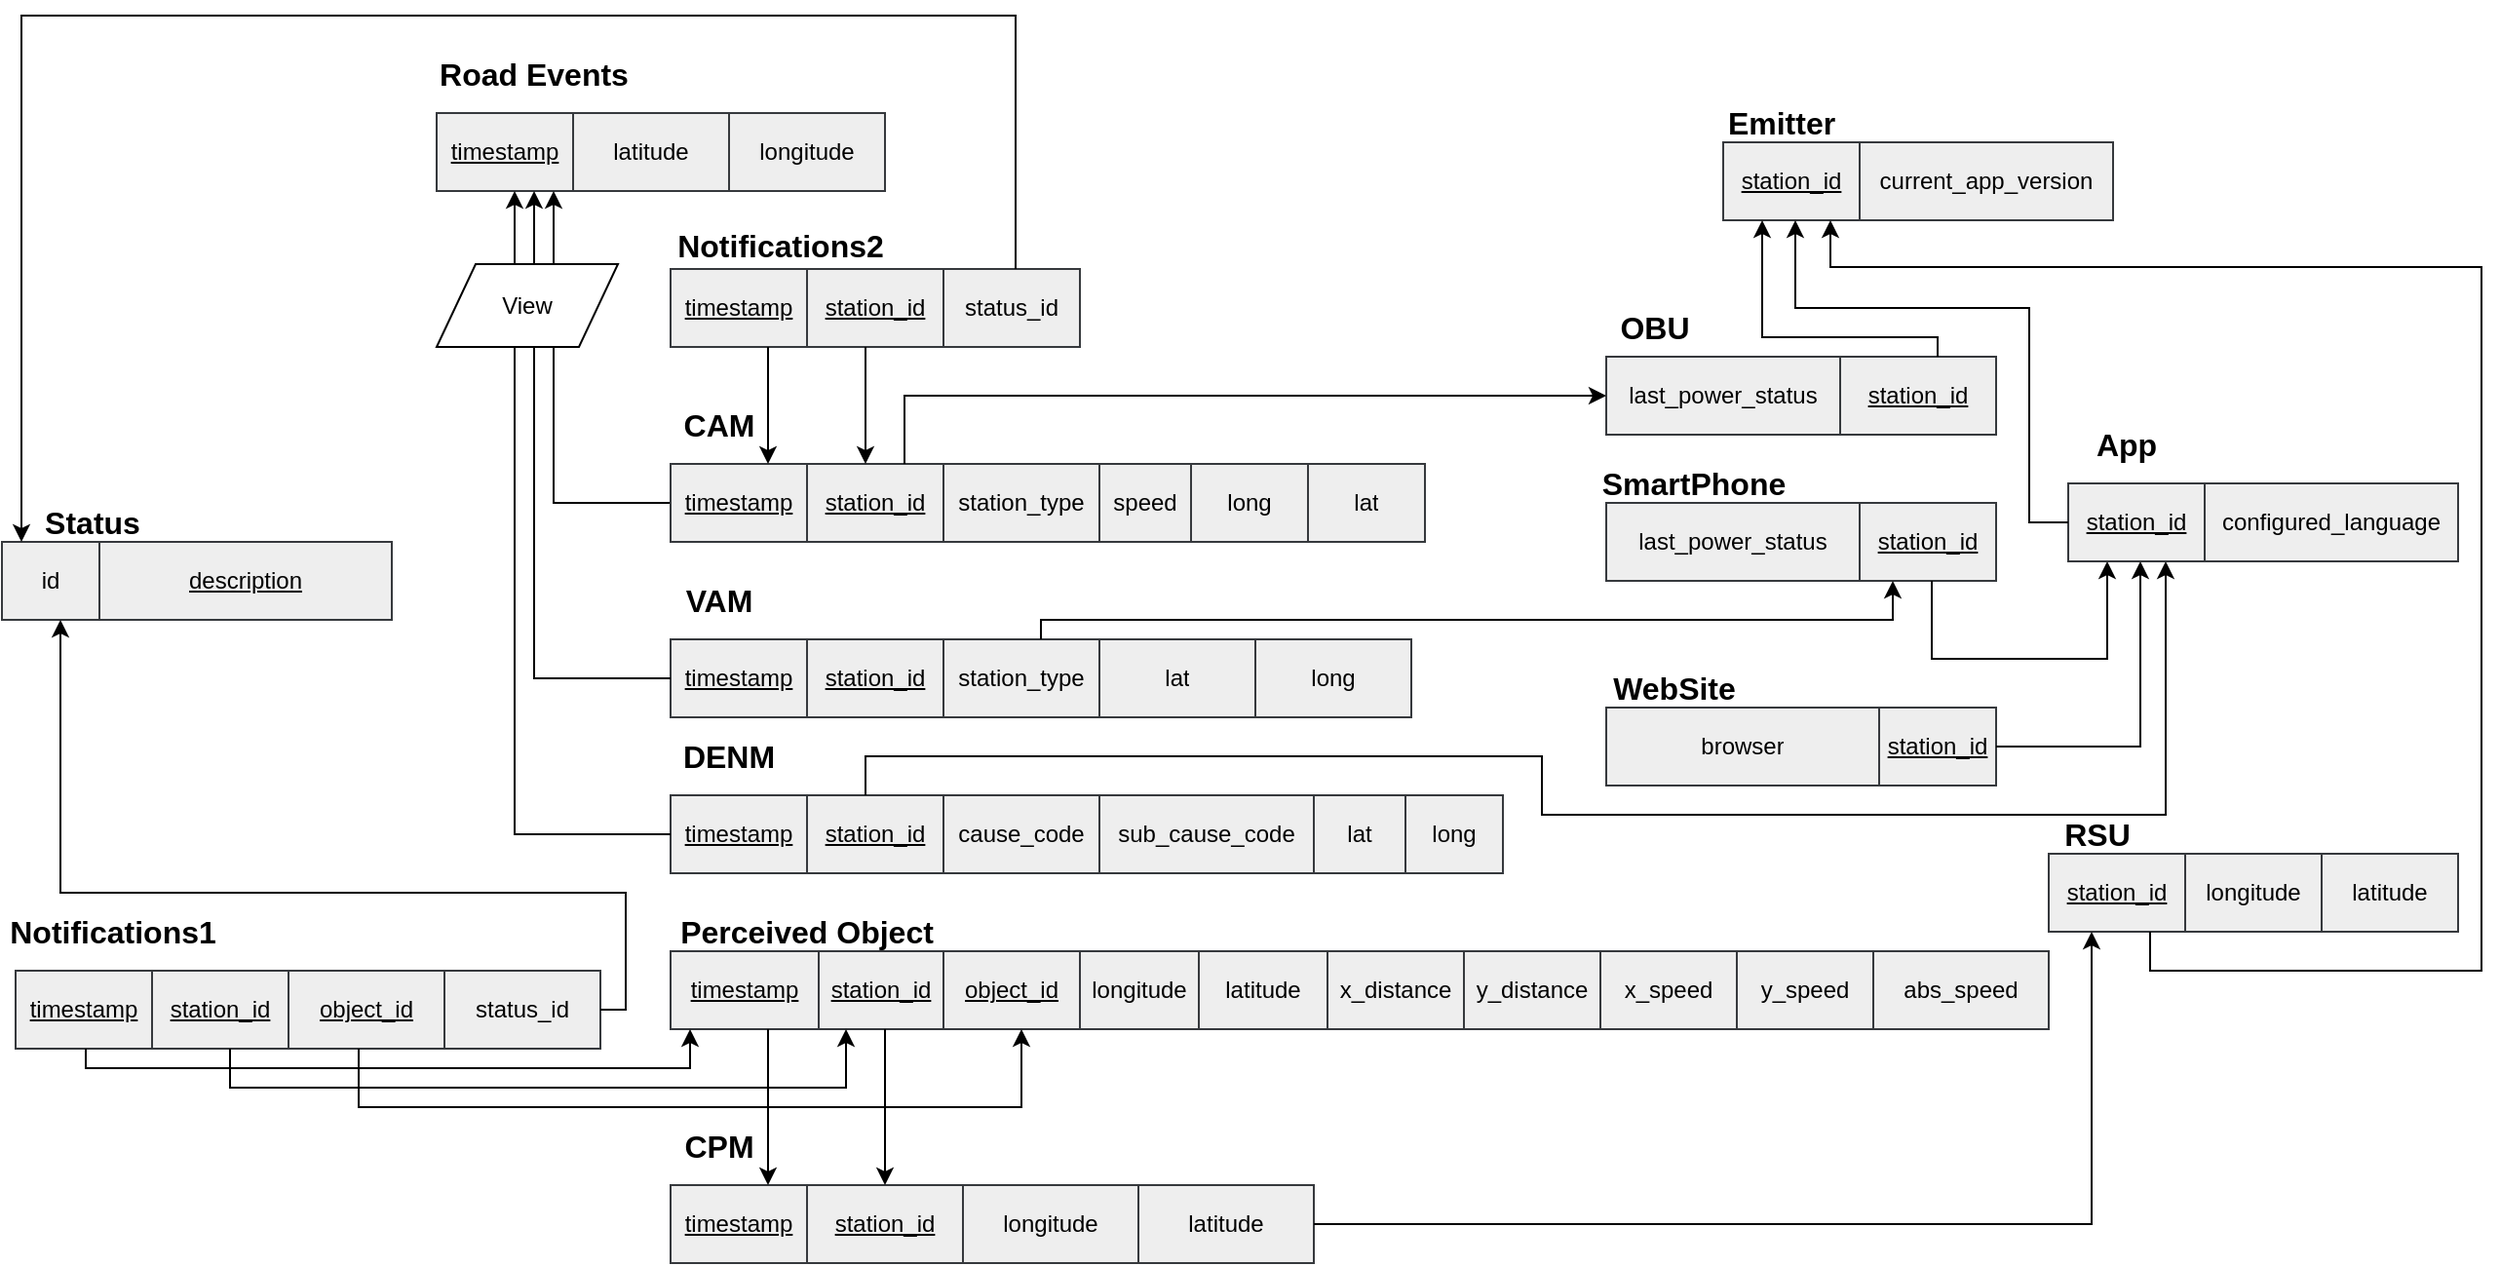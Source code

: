 <mxfile version="14.5.1" type="device"><diagram id="kqrPv_yDNmYcwUpfh7iH" name="Page-1"><mxGraphModel dx="1422" dy="822" grid="1" gridSize="10" guides="1" tooltips="1" connect="1" arrows="1" fold="1" page="1" pageScale="1" pageWidth="1300" pageHeight="700" math="0" shadow="0"><root><mxCell id="0"/><mxCell id="1" parent="0"/><mxCell id="LQhwVFGZXjjBHXmuentA-1" value="" style="shape=table;html=1;whiteSpace=wrap;startSize=0;container=1;collapsible=0;childLayout=tableLayout;fillColor=#eeeeee;strokeColor=#36393d;" parent="1" vertex="1"><mxGeometry x="241" y="70" width="230" height="40" as="geometry"/></mxCell><mxCell id="LQhwVFGZXjjBHXmuentA-2" value="" style="shape=partialRectangle;html=1;whiteSpace=wrap;collapsible=0;dropTarget=0;pointerEvents=0;fillColor=none;top=0;left=0;bottom=0;right=0;points=[[0,0.5],[1,0.5]];portConstraint=eastwest;" parent="LQhwVFGZXjjBHXmuentA-1" vertex="1"><mxGeometry width="230" height="40" as="geometry"/></mxCell><mxCell id="LQhwVFGZXjjBHXmuentA-3" value="&lt;u&gt;timestamp&lt;/u&gt;" style="shape=partialRectangle;html=1;whiteSpace=wrap;connectable=0;fillColor=none;top=0;left=0;bottom=0;right=0;overflow=hidden;" parent="LQhwVFGZXjjBHXmuentA-2" vertex="1"><mxGeometry width="70" height="40" as="geometry"/></mxCell><mxCell id="LQhwVFGZXjjBHXmuentA-4" value="latitude" style="shape=partialRectangle;html=1;whiteSpace=wrap;connectable=0;fillColor=none;top=0;left=0;bottom=0;right=0;overflow=hidden;" parent="LQhwVFGZXjjBHXmuentA-2" vertex="1"><mxGeometry x="70" width="80" height="40" as="geometry"/></mxCell><mxCell id="LQhwVFGZXjjBHXmuentA-9" value="longitude" style="shape=partialRectangle;html=1;whiteSpace=wrap;connectable=0;fillColor=none;top=0;left=0;bottom=0;right=0;overflow=hidden;" parent="LQhwVFGZXjjBHXmuentA-2" vertex="1"><mxGeometry x="150" width="80" height="40" as="geometry"/></mxCell><mxCell id="LQhwVFGZXjjBHXmuentA-5" value="&lt;span style=&quot;font-size: 16px&quot;&gt;&lt;b&gt;Road Events&lt;/b&gt;&lt;/span&gt;" style="text;html=1;strokeColor=none;fillColor=none;align=center;verticalAlign=middle;whiteSpace=wrap;rounded=0;" parent="1" vertex="1"><mxGeometry x="241" y="40" width="100" height="20" as="geometry"/></mxCell><mxCell id="qIeASprypmDeruJu5HzE-10" style="edgeStyle=orthogonalEdgeStyle;rounded=0;orthogonalLoop=1;jettySize=auto;html=1;" parent="1" source="LQhwVFGZXjjBHXmuentA-10" target="LQhwVFGZXjjBHXmuentA-2" edge="1"><mxGeometry relative="1" as="geometry"><Array as="points"><mxPoint x="301" y="270"/></Array></mxGeometry></mxCell><mxCell id="LQhwVFGZXjjBHXmuentA-10" value="" style="shape=table;html=1;whiteSpace=wrap;startSize=0;container=1;collapsible=0;childLayout=tableLayout;fillColor=#eeeeee;strokeColor=#36393d;" parent="1" vertex="1"><mxGeometry x="361" y="250" width="387" height="40" as="geometry"/></mxCell><mxCell id="LQhwVFGZXjjBHXmuentA-11" value="" style="shape=partialRectangle;html=1;whiteSpace=wrap;collapsible=0;dropTarget=0;pointerEvents=0;fillColor=none;top=0;left=0;bottom=0;right=0;points=[[0,0.5],[1,0.5]];portConstraint=eastwest;" parent="LQhwVFGZXjjBHXmuentA-10" vertex="1"><mxGeometry width="387" height="40" as="geometry"/></mxCell><mxCell id="LQhwVFGZXjjBHXmuentA-12" value="&lt;u&gt;timestamp&lt;/u&gt;" style="shape=partialRectangle;html=1;whiteSpace=wrap;connectable=0;fillColor=none;top=0;left=0;bottom=0;right=0;overflow=hidden;" parent="LQhwVFGZXjjBHXmuentA-11" vertex="1"><mxGeometry width="70" height="40" as="geometry"/></mxCell><mxCell id="LQhwVFGZXjjBHXmuentA-106" value="&lt;u&gt;station_id&lt;/u&gt;" style="shape=partialRectangle;html=1;whiteSpace=wrap;connectable=0;fillColor=none;top=0;left=0;bottom=0;right=0;overflow=hidden;" parent="LQhwVFGZXjjBHXmuentA-11" vertex="1"><mxGeometry x="70" width="70" height="40" as="geometry"/></mxCell><mxCell id="LQhwVFGZXjjBHXmuentA-13" value="station_type" style="shape=partialRectangle;html=1;whiteSpace=wrap;connectable=0;fillColor=none;top=0;left=0;bottom=0;right=0;overflow=hidden;" parent="LQhwVFGZXjjBHXmuentA-11" vertex="1"><mxGeometry x="140" width="80" height="40" as="geometry"/></mxCell><mxCell id="LQhwVFGZXjjBHXmuentA-129" value="speed" style="shape=partialRectangle;html=1;whiteSpace=wrap;connectable=0;fillColor=none;top=0;left=0;bottom=0;right=0;overflow=hidden;" parent="LQhwVFGZXjjBHXmuentA-11" vertex="1"><mxGeometry x="220" width="47" height="40" as="geometry"/></mxCell><mxCell id="lOHKEN41KebHH-EeoKBC-15" value="long" style="shape=partialRectangle;html=1;whiteSpace=wrap;connectable=0;fillColor=none;top=0;left=0;bottom=0;right=0;overflow=hidden;" vertex="1" parent="LQhwVFGZXjjBHXmuentA-11"><mxGeometry x="267" width="60" height="40" as="geometry"/></mxCell><mxCell id="lOHKEN41KebHH-EeoKBC-16" value="lat" style="shape=partialRectangle;html=1;whiteSpace=wrap;connectable=0;fillColor=none;top=0;left=0;bottom=0;right=0;overflow=hidden;" vertex="1" parent="LQhwVFGZXjjBHXmuentA-11"><mxGeometry x="327" width="60" height="40" as="geometry"/></mxCell><mxCell id="LQhwVFGZXjjBHXmuentA-15" value="&lt;span style=&quot;font-size: 16px&quot;&gt;&lt;b&gt;CAM&lt;/b&gt;&lt;/span&gt;" style="text;html=1;strokeColor=none;fillColor=none;align=center;verticalAlign=middle;whiteSpace=wrap;rounded=0;" parent="1" vertex="1"><mxGeometry x="361" y="220" width="50" height="20" as="geometry"/></mxCell><mxCell id="LQhwVFGZXjjBHXmuentA-16" value="" style="shape=table;html=1;whiteSpace=wrap;startSize=0;container=1;collapsible=0;childLayout=tableLayout;fillColor=#eeeeee;strokeColor=#36393d;" parent="1" vertex="1"><mxGeometry x="361" y="340" width="380" height="40" as="geometry"/></mxCell><mxCell id="LQhwVFGZXjjBHXmuentA-17" value="" style="shape=partialRectangle;html=1;whiteSpace=wrap;collapsible=0;dropTarget=0;pointerEvents=0;fillColor=none;top=0;left=0;bottom=0;right=0;points=[[0,0.5],[1,0.5]];portConstraint=eastwest;" parent="LQhwVFGZXjjBHXmuentA-16" vertex="1"><mxGeometry width="380" height="40" as="geometry"/></mxCell><mxCell id="LQhwVFGZXjjBHXmuentA-18" value="&lt;u&gt;timestamp&lt;/u&gt;" style="shape=partialRectangle;html=1;whiteSpace=wrap;connectable=0;fillColor=none;top=0;left=0;bottom=0;right=0;overflow=hidden;" parent="LQhwVFGZXjjBHXmuentA-17" vertex="1"><mxGeometry width="70" height="40" as="geometry"/></mxCell><mxCell id="LQhwVFGZXjjBHXmuentA-119" value="&lt;u&gt;station_id&lt;/u&gt;" style="shape=partialRectangle;html=1;whiteSpace=wrap;connectable=0;fillColor=none;top=0;left=0;bottom=0;right=0;overflow=hidden;" parent="LQhwVFGZXjjBHXmuentA-17" vertex="1"><mxGeometry x="70" width="70" height="40" as="geometry"/></mxCell><mxCell id="LQhwVFGZXjjBHXmuentA-19" value="station_type" style="shape=partialRectangle;html=1;whiteSpace=wrap;connectable=0;fillColor=none;top=0;left=0;bottom=0;right=0;overflow=hidden;" parent="LQhwVFGZXjjBHXmuentA-17" vertex="1"><mxGeometry x="140" width="80" height="40" as="geometry"/></mxCell><mxCell id="lOHKEN41KebHH-EeoKBC-20" value="lat" style="shape=partialRectangle;html=1;whiteSpace=wrap;connectable=0;fillColor=none;top=0;left=0;bottom=0;right=0;overflow=hidden;" vertex="1" parent="LQhwVFGZXjjBHXmuentA-17"><mxGeometry x="220" width="80" height="40" as="geometry"/></mxCell><mxCell id="lOHKEN41KebHH-EeoKBC-21" value="long" style="shape=partialRectangle;html=1;whiteSpace=wrap;connectable=0;fillColor=none;top=0;left=0;bottom=0;right=0;overflow=hidden;" vertex="1" parent="LQhwVFGZXjjBHXmuentA-17"><mxGeometry x="300" width="80" height="40" as="geometry"/></mxCell><mxCell id="LQhwVFGZXjjBHXmuentA-20" value="&lt;span style=&quot;font-size: 16px&quot;&gt;&lt;b&gt;VAM&lt;/b&gt;&lt;/span&gt;" style="text;html=1;strokeColor=none;fillColor=none;align=center;verticalAlign=middle;whiteSpace=wrap;rounded=0;" parent="1" vertex="1"><mxGeometry x="361" y="310" width="50" height="20" as="geometry"/></mxCell><mxCell id="LQhwVFGZXjjBHXmuentA-21" value="" style="shape=table;html=1;whiteSpace=wrap;startSize=0;container=1;collapsible=0;childLayout=tableLayout;fillColor=#eeeeee;strokeColor=#36393d;" parent="1" vertex="1"><mxGeometry x="361" y="420" width="427" height="40" as="geometry"/></mxCell><mxCell id="LQhwVFGZXjjBHXmuentA-22" value="" style="shape=partialRectangle;html=1;whiteSpace=wrap;collapsible=0;dropTarget=0;pointerEvents=0;fillColor=none;top=0;left=0;bottom=0;right=0;points=[[0,0.5],[1,0.5]];portConstraint=eastwest;" parent="LQhwVFGZXjjBHXmuentA-21" vertex="1"><mxGeometry width="427" height="40" as="geometry"/></mxCell><mxCell id="LQhwVFGZXjjBHXmuentA-23" value="&lt;u&gt;timestamp&lt;/u&gt;" style="shape=partialRectangle;html=1;whiteSpace=wrap;connectable=0;fillColor=none;top=0;left=0;bottom=0;right=0;overflow=hidden;" parent="LQhwVFGZXjjBHXmuentA-22" vertex="1"><mxGeometry width="70" height="40" as="geometry"/></mxCell><mxCell id="LQhwVFGZXjjBHXmuentA-107" value="&lt;u&gt;station_id&lt;/u&gt;" style="shape=partialRectangle;html=1;whiteSpace=wrap;connectable=0;fillColor=none;top=0;left=0;bottom=0;right=0;overflow=hidden;" parent="LQhwVFGZXjjBHXmuentA-22" vertex="1"><mxGeometry x="70" width="70" height="40" as="geometry"/></mxCell><mxCell id="LQhwVFGZXjjBHXmuentA-24" value="cause_code" style="shape=partialRectangle;html=1;whiteSpace=wrap;connectable=0;fillColor=none;top=0;left=0;bottom=0;right=0;overflow=hidden;" parent="LQhwVFGZXjjBHXmuentA-22" vertex="1"><mxGeometry x="140" width="80" height="40" as="geometry"/></mxCell><mxCell id="LQhwVFGZXjjBHXmuentA-26" value="sub_cause_code" style="shape=partialRectangle;html=1;whiteSpace=wrap;connectable=0;fillColor=none;top=0;left=0;bottom=0;right=0;overflow=hidden;" parent="LQhwVFGZXjjBHXmuentA-22" vertex="1"><mxGeometry x="220" width="110" height="40" as="geometry"/></mxCell><mxCell id="lOHKEN41KebHH-EeoKBC-22" value="lat" style="shape=partialRectangle;html=1;whiteSpace=wrap;connectable=0;fillColor=none;top=0;left=0;bottom=0;right=0;overflow=hidden;" vertex="1" parent="LQhwVFGZXjjBHXmuentA-22"><mxGeometry x="330" width="47" height="40" as="geometry"/></mxCell><mxCell id="lOHKEN41KebHH-EeoKBC-23" value="long" style="shape=partialRectangle;html=1;whiteSpace=wrap;connectable=0;fillColor=none;top=0;left=0;bottom=0;right=0;overflow=hidden;" vertex="1" parent="LQhwVFGZXjjBHXmuentA-22"><mxGeometry x="377" width="50" height="40" as="geometry"/></mxCell><mxCell id="LQhwVFGZXjjBHXmuentA-25" value="&lt;span style=&quot;font-size: 16px&quot;&gt;&lt;b&gt;DENM&lt;/b&gt;&lt;/span&gt;" style="text;html=1;strokeColor=none;fillColor=none;align=center;verticalAlign=middle;whiteSpace=wrap;rounded=0;" parent="1" vertex="1"><mxGeometry x="361" y="390" width="60" height="20" as="geometry"/></mxCell><mxCell id="LQhwVFGZXjjBHXmuentA-27" value="" style="shape=table;html=1;whiteSpace=wrap;startSize=0;container=1;collapsible=0;childLayout=tableLayout;fillColor=#eeeeee;strokeColor=#36393d;" parent="1" vertex="1"><mxGeometry x="361" y="500" width="707" height="40" as="geometry"/></mxCell><mxCell id="LQhwVFGZXjjBHXmuentA-28" value="" style="shape=partialRectangle;html=1;whiteSpace=wrap;collapsible=0;dropTarget=0;pointerEvents=0;fillColor=none;top=0;left=0;bottom=0;right=0;points=[[0,0.5],[1,0.5]];portConstraint=eastwest;" parent="LQhwVFGZXjjBHXmuentA-27" vertex="1"><mxGeometry width="707" height="40" as="geometry"/></mxCell><mxCell id="LQhwVFGZXjjBHXmuentA-29" value="&lt;u&gt;timestamp&lt;/u&gt;" style="shape=partialRectangle;html=1;whiteSpace=wrap;connectable=0;fillColor=none;top=0;left=0;bottom=0;right=0;overflow=hidden;" parent="LQhwVFGZXjjBHXmuentA-28" vertex="1"><mxGeometry width="76" height="40" as="geometry"/></mxCell><mxCell id="LQhwVFGZXjjBHXmuentA-30" value="&lt;u&gt;station_id&lt;/u&gt;" style="shape=partialRectangle;html=1;whiteSpace=wrap;connectable=0;fillColor=none;top=0;left=0;bottom=0;right=0;overflow=hidden;" parent="LQhwVFGZXjjBHXmuentA-28" vertex="1"><mxGeometry x="76" width="64" height="40" as="geometry"/></mxCell><mxCell id="LQhwVFGZXjjBHXmuentA-92" value="&lt;u&gt;object_id&lt;/u&gt;" style="shape=partialRectangle;html=1;whiteSpace=wrap;connectable=0;fillColor=none;top=0;left=0;bottom=0;right=0;overflow=hidden;" parent="LQhwVFGZXjjBHXmuentA-28" vertex="1"><mxGeometry x="140" width="70" height="40" as="geometry"/></mxCell><mxCell id="LQhwVFGZXjjBHXmuentA-31" value="longitude" style="shape=partialRectangle;html=1;whiteSpace=wrap;connectable=0;fillColor=none;top=0;left=0;bottom=0;right=0;overflow=hidden;" parent="LQhwVFGZXjjBHXmuentA-28" vertex="1"><mxGeometry x="210" width="61" height="40" as="geometry"/></mxCell><mxCell id="LQhwVFGZXjjBHXmuentA-33" value="latitude" style="shape=partialRectangle;html=1;whiteSpace=wrap;connectable=0;fillColor=none;top=0;left=0;bottom=0;right=0;overflow=hidden;" parent="LQhwVFGZXjjBHXmuentA-28" vertex="1"><mxGeometry x="271" width="66" height="40" as="geometry"/></mxCell><mxCell id="LQhwVFGZXjjBHXmuentA-34" value="x_distance" style="shape=partialRectangle;html=1;whiteSpace=wrap;connectable=0;fillColor=none;top=0;left=0;bottom=0;right=0;overflow=hidden;" parent="LQhwVFGZXjjBHXmuentA-28" vertex="1"><mxGeometry x="337" width="70" height="40" as="geometry"/></mxCell><mxCell id="LQhwVFGZXjjBHXmuentA-35" value="y_distance" style="shape=partialRectangle;html=1;whiteSpace=wrap;connectable=0;fillColor=none;top=0;left=0;bottom=0;right=0;overflow=hidden;" parent="LQhwVFGZXjjBHXmuentA-28" vertex="1"><mxGeometry x="407" width="70" height="40" as="geometry"/></mxCell><mxCell id="LQhwVFGZXjjBHXmuentA-36" value="&lt;span&gt;x_speed&lt;/span&gt;" style="shape=partialRectangle;html=1;whiteSpace=wrap;connectable=0;fillColor=none;top=0;left=0;bottom=0;right=0;overflow=hidden;" parent="LQhwVFGZXjjBHXmuentA-28" vertex="1"><mxGeometry x="477" width="70" height="40" as="geometry"/></mxCell><mxCell id="LQhwVFGZXjjBHXmuentA-90" value="&lt;span&gt;y_speed&lt;/span&gt;" style="shape=partialRectangle;html=1;whiteSpace=wrap;connectable=0;fillColor=none;top=0;left=0;bottom=0;right=0;overflow=hidden;" parent="LQhwVFGZXjjBHXmuentA-28" vertex="1"><mxGeometry x="547" width="70" height="40" as="geometry"/></mxCell><mxCell id="LQhwVFGZXjjBHXmuentA-126" value="abs_speed" style="shape=partialRectangle;html=1;whiteSpace=wrap;connectable=0;fillColor=none;top=0;left=0;bottom=0;right=0;overflow=hidden;" parent="LQhwVFGZXjjBHXmuentA-28" vertex="1"><mxGeometry x="617" width="90" height="40" as="geometry"/></mxCell><mxCell id="LQhwVFGZXjjBHXmuentA-32" value="&lt;span style=&quot;font-size: 16px&quot;&gt;&lt;b&gt;Perceived Object&lt;/b&gt;&lt;/span&gt;" style="text;html=1;strokeColor=none;fillColor=none;align=center;verticalAlign=middle;whiteSpace=wrap;rounded=0;" parent="1" vertex="1"><mxGeometry x="361" y="480" width="140" height="20" as="geometry"/></mxCell><mxCell id="LQhwVFGZXjjBHXmuentA-37" value="" style="shape=table;html=1;whiteSpace=wrap;startSize=0;container=1;collapsible=0;childLayout=tableLayout;fillColor=#eeeeee;strokeColor=#36393d;" parent="1" vertex="1"><mxGeometry x="361" y="620" width="330" height="40" as="geometry"/></mxCell><mxCell id="LQhwVFGZXjjBHXmuentA-38" value="" style="shape=partialRectangle;html=1;whiteSpace=wrap;collapsible=0;dropTarget=0;pointerEvents=0;fillColor=none;top=0;left=0;bottom=0;right=0;points=[[0,0.5],[1,0.5]];portConstraint=eastwest;" parent="LQhwVFGZXjjBHXmuentA-37" vertex="1"><mxGeometry width="330" height="40" as="geometry"/></mxCell><mxCell id="LQhwVFGZXjjBHXmuentA-39" value="&lt;u&gt;timestamp&lt;/u&gt;" style="shape=partialRectangle;html=1;whiteSpace=wrap;connectable=0;fillColor=none;top=0;left=0;bottom=0;right=0;overflow=hidden;" parent="LQhwVFGZXjjBHXmuentA-38" vertex="1"><mxGeometry width="70" height="40" as="geometry"/></mxCell><mxCell id="LQhwVFGZXjjBHXmuentA-40" value="&lt;u&gt;station_id&lt;/u&gt;" style="shape=partialRectangle;html=1;whiteSpace=wrap;connectable=0;fillColor=none;top=0;left=0;bottom=0;right=0;overflow=hidden;" parent="LQhwVFGZXjjBHXmuentA-38" vertex="1"><mxGeometry x="70" width="80" height="40" as="geometry"/></mxCell><mxCell id="LQhwVFGZXjjBHXmuentA-41" value="longitude" style="shape=partialRectangle;html=1;whiteSpace=wrap;connectable=0;fillColor=none;top=0;left=0;bottom=0;right=0;overflow=hidden;" parent="LQhwVFGZXjjBHXmuentA-38" vertex="1"><mxGeometry x="150" width="90" height="40" as="geometry"/></mxCell><mxCell id="LQhwVFGZXjjBHXmuentA-44" value="latitude" style="shape=partialRectangle;html=1;whiteSpace=wrap;connectable=0;fillColor=none;top=0;left=0;bottom=0;right=0;overflow=hidden;" parent="LQhwVFGZXjjBHXmuentA-38" vertex="1"><mxGeometry x="240" width="90" height="40" as="geometry"/></mxCell><mxCell id="LQhwVFGZXjjBHXmuentA-42" value="&lt;span style=&quot;font-size: 16px&quot;&gt;&lt;b&gt;CPM&lt;/b&gt;&lt;/span&gt;" style="text;html=1;strokeColor=none;fillColor=none;align=center;verticalAlign=middle;whiteSpace=wrap;rounded=0;" parent="1" vertex="1"><mxGeometry x="361" y="590" width="50" height="20" as="geometry"/></mxCell><mxCell id="LQhwVFGZXjjBHXmuentA-45" value="" style="shape=table;html=1;whiteSpace=wrap;startSize=0;container=1;collapsible=0;childLayout=tableLayout;fillColor=#eeeeee;strokeColor=#36393d;" parent="1" vertex="1"><mxGeometry x="901" y="85" width="200" height="40" as="geometry"/></mxCell><mxCell id="LQhwVFGZXjjBHXmuentA-46" value="" style="shape=partialRectangle;html=1;whiteSpace=wrap;collapsible=0;dropTarget=0;pointerEvents=0;fillColor=none;top=0;left=0;bottom=0;right=0;points=[[0,0.5],[1,0.5]];portConstraint=eastwest;" parent="LQhwVFGZXjjBHXmuentA-45" vertex="1"><mxGeometry width="200" height="40" as="geometry"/></mxCell><mxCell id="LQhwVFGZXjjBHXmuentA-47" value="&lt;u&gt;station_id&lt;/u&gt;" style="shape=partialRectangle;html=1;whiteSpace=wrap;connectable=0;fillColor=none;top=0;left=0;bottom=0;right=0;overflow=hidden;" parent="LQhwVFGZXjjBHXmuentA-46" vertex="1"><mxGeometry width="70" height="40" as="geometry"/></mxCell><mxCell id="LQhwVFGZXjjBHXmuentA-48" value="current_app_version" style="shape=partialRectangle;html=1;whiteSpace=wrap;connectable=0;fillColor=none;top=0;left=0;bottom=0;right=0;overflow=hidden;" parent="LQhwVFGZXjjBHXmuentA-46" vertex="1"><mxGeometry x="70" width="130" height="40" as="geometry"/></mxCell><mxCell id="LQhwVFGZXjjBHXmuentA-49" value="&lt;span style=&quot;font-size: 16px&quot;&gt;&lt;b&gt;Emitter&lt;/b&gt;&lt;/span&gt;" style="text;html=1;strokeColor=none;fillColor=none;align=center;verticalAlign=middle;whiteSpace=wrap;rounded=0;" parent="1" vertex="1"><mxGeometry x="901" y="65" width="60" height="20" as="geometry"/></mxCell><mxCell id="LQhwVFGZXjjBHXmuentA-50" value="" style="shape=table;html=1;whiteSpace=wrap;startSize=0;container=1;collapsible=0;childLayout=tableLayout;fillColor=#eeeeee;strokeColor=#36393d;" parent="1" vertex="1"><mxGeometry x="841" y="195" width="200" height="40" as="geometry"/></mxCell><mxCell id="LQhwVFGZXjjBHXmuentA-51" value="" style="shape=partialRectangle;html=1;whiteSpace=wrap;collapsible=0;dropTarget=0;pointerEvents=0;fillColor=none;top=0;left=0;bottom=0;right=0;points=[[0,0.5],[1,0.5]];portConstraint=eastwest;" parent="LQhwVFGZXjjBHXmuentA-50" vertex="1"><mxGeometry width="200" height="40" as="geometry"/></mxCell><mxCell id="LQhwVFGZXjjBHXmuentA-52" value="&lt;span&gt;last_power_status&lt;/span&gt;" style="shape=partialRectangle;html=1;whiteSpace=wrap;connectable=0;fillColor=none;top=0;left=0;bottom=0;right=0;overflow=hidden;" parent="LQhwVFGZXjjBHXmuentA-51" vertex="1"><mxGeometry width="120" height="40" as="geometry"/></mxCell><mxCell id="LQhwVFGZXjjBHXmuentA-53" value="&lt;u&gt;station_id&lt;/u&gt;" style="shape=partialRectangle;html=1;whiteSpace=wrap;connectable=0;fillColor=none;top=0;left=0;bottom=0;right=0;overflow=hidden;" parent="LQhwVFGZXjjBHXmuentA-51" vertex="1"><mxGeometry x="120" width="80" height="40" as="geometry"/></mxCell><mxCell id="LQhwVFGZXjjBHXmuentA-54" value="&lt;span style=&quot;font-size: 16px&quot;&gt;&lt;b&gt;OBU&lt;/b&gt;&lt;/span&gt;" style="text;html=1;strokeColor=none;fillColor=none;align=center;verticalAlign=middle;whiteSpace=wrap;rounded=0;" parent="1" vertex="1"><mxGeometry x="841" y="170" width="50" height="20" as="geometry"/></mxCell><mxCell id="LQhwVFGZXjjBHXmuentA-55" value="" style="shape=table;html=1;whiteSpace=wrap;startSize=0;container=1;collapsible=0;childLayout=tableLayout;fillColor=#eeeeee;strokeColor=#36393d;" parent="1" vertex="1"><mxGeometry x="841" y="270" width="200" height="40" as="geometry"/></mxCell><mxCell id="LQhwVFGZXjjBHXmuentA-56" value="" style="shape=partialRectangle;html=1;whiteSpace=wrap;collapsible=0;dropTarget=0;pointerEvents=0;fillColor=none;top=0;left=0;bottom=0;right=0;points=[[0,0.5],[1,0.5]];portConstraint=eastwest;" parent="LQhwVFGZXjjBHXmuentA-55" vertex="1"><mxGeometry width="200" height="40" as="geometry"/></mxCell><mxCell id="LQhwVFGZXjjBHXmuentA-57" value="&lt;span&gt;last_power_status&lt;/span&gt;" style="shape=partialRectangle;html=1;whiteSpace=wrap;connectable=0;fillColor=none;top=0;left=0;bottom=0;right=0;overflow=hidden;" parent="LQhwVFGZXjjBHXmuentA-56" vertex="1"><mxGeometry width="130" height="40" as="geometry"/></mxCell><mxCell id="LQhwVFGZXjjBHXmuentA-58" value="&lt;u&gt;station_id&lt;/u&gt;" style="shape=partialRectangle;html=1;whiteSpace=wrap;connectable=0;fillColor=none;top=0;left=0;bottom=0;right=0;overflow=hidden;" parent="LQhwVFGZXjjBHXmuentA-56" vertex="1"><mxGeometry x="130" width="70" height="40" as="geometry"/></mxCell><mxCell id="LQhwVFGZXjjBHXmuentA-59" value="&lt;span style=&quot;font-size: 16px&quot;&gt;&lt;b&gt;SmartPhone&lt;/b&gt;&lt;/span&gt;" style="text;html=1;strokeColor=none;fillColor=none;align=center;verticalAlign=middle;whiteSpace=wrap;rounded=0;" parent="1" vertex="1"><mxGeometry x="841" y="250" width="90" height="20" as="geometry"/></mxCell><mxCell id="LQhwVFGZXjjBHXmuentA-60" value="" style="shape=table;html=1;whiteSpace=wrap;startSize=0;container=1;collapsible=0;childLayout=tableLayout;fillColor=#eeeeee;strokeColor=#36393d;" parent="1" vertex="1"><mxGeometry x="841" y="375" width="200" height="40" as="geometry"/></mxCell><mxCell id="LQhwVFGZXjjBHXmuentA-61" value="" style="shape=partialRectangle;html=1;whiteSpace=wrap;collapsible=0;dropTarget=0;pointerEvents=0;fillColor=none;top=0;left=0;bottom=0;right=0;points=[[0,0.5],[1,0.5]];portConstraint=eastwest;" parent="LQhwVFGZXjjBHXmuentA-60" vertex="1"><mxGeometry width="200" height="40" as="geometry"/></mxCell><mxCell id="LQhwVFGZXjjBHXmuentA-62" value="&lt;span&gt;browser&lt;/span&gt;" style="shape=partialRectangle;html=1;whiteSpace=wrap;connectable=0;fillColor=none;top=0;left=0;bottom=0;right=0;overflow=hidden;" parent="LQhwVFGZXjjBHXmuentA-61" vertex="1"><mxGeometry width="140" height="40" as="geometry"/></mxCell><mxCell id="LQhwVFGZXjjBHXmuentA-63" value="&lt;u&gt;station_id&lt;/u&gt;" style="shape=partialRectangle;html=1;whiteSpace=wrap;connectable=0;fillColor=none;top=0;left=0;bottom=0;right=0;overflow=hidden;" parent="LQhwVFGZXjjBHXmuentA-61" vertex="1"><mxGeometry x="140" width="60" height="40" as="geometry"/></mxCell><mxCell id="LQhwVFGZXjjBHXmuentA-64" value="&lt;span style=&quot;font-size: 16px&quot;&gt;&lt;b&gt;WebSite&lt;/b&gt;&lt;/span&gt;" style="text;html=1;strokeColor=none;fillColor=none;align=center;verticalAlign=middle;whiteSpace=wrap;rounded=0;" parent="1" vertex="1"><mxGeometry x="841" y="355" width="70" height="20" as="geometry"/></mxCell><mxCell id="LQhwVFGZXjjBHXmuentA-65" value="" style="shape=table;html=1;whiteSpace=wrap;startSize=0;container=1;collapsible=0;childLayout=tableLayout;fillColor=#eeeeee;strokeColor=#36393d;" parent="1" vertex="1"><mxGeometry x="1068" y="450" width="210" height="40" as="geometry"/></mxCell><mxCell id="LQhwVFGZXjjBHXmuentA-66" value="" style="shape=partialRectangle;html=1;whiteSpace=wrap;collapsible=0;dropTarget=0;pointerEvents=0;fillColor=none;top=0;left=0;bottom=0;right=0;points=[[0,0.5],[1,0.5]];portConstraint=eastwest;" parent="LQhwVFGZXjjBHXmuentA-65" vertex="1"><mxGeometry width="210" height="40" as="geometry"/></mxCell><mxCell id="LQhwVFGZXjjBHXmuentA-67" value="&lt;u&gt;station_id&lt;/u&gt;" style="shape=partialRectangle;html=1;whiteSpace=wrap;connectable=0;fillColor=none;top=0;left=0;bottom=0;right=0;overflow=hidden;" parent="LQhwVFGZXjjBHXmuentA-66" vertex="1"><mxGeometry width="70" height="40" as="geometry"/></mxCell><mxCell id="lOHKEN41KebHH-EeoKBC-33" value="&lt;span&gt;longitude&lt;/span&gt;" style="shape=partialRectangle;html=1;whiteSpace=wrap;connectable=0;fillColor=none;top=0;left=0;bottom=0;right=0;overflow=hidden;" vertex="1" parent="LQhwVFGZXjjBHXmuentA-66"><mxGeometry x="70" width="70" height="40" as="geometry"/></mxCell><mxCell id="lOHKEN41KebHH-EeoKBC-34" value="&lt;span&gt;latitude&lt;/span&gt;" style="shape=partialRectangle;html=1;whiteSpace=wrap;connectable=0;fillColor=none;top=0;left=0;bottom=0;right=0;overflow=hidden;" vertex="1" parent="LQhwVFGZXjjBHXmuentA-66"><mxGeometry x="140" width="70" height="40" as="geometry"/></mxCell><mxCell id="LQhwVFGZXjjBHXmuentA-69" value="&lt;span style=&quot;font-size: 16px&quot;&gt;&lt;b&gt;RSU&lt;br&gt;&lt;/b&gt;&lt;/span&gt;" style="text;html=1;strokeColor=none;fillColor=none;align=center;verticalAlign=middle;whiteSpace=wrap;rounded=0;" parent="1" vertex="1"><mxGeometry x="1073" y="430" width="40" height="20" as="geometry"/></mxCell><mxCell id="LQhwVFGZXjjBHXmuentA-134" value="" style="shape=table;html=1;whiteSpace=wrap;startSize=0;container=1;collapsible=0;childLayout=tableLayout;fillColor=#eeeeee;strokeColor=#36393d;" parent="1" vertex="1"><mxGeometry x="361" y="150" width="210" height="40" as="geometry"/></mxCell><mxCell id="LQhwVFGZXjjBHXmuentA-135" value="" style="shape=partialRectangle;html=1;whiteSpace=wrap;collapsible=0;dropTarget=0;pointerEvents=0;fillColor=none;top=0;left=0;bottom=0;right=0;points=[[0,0.5],[1,0.5]];portConstraint=eastwest;" parent="LQhwVFGZXjjBHXmuentA-134" vertex="1"><mxGeometry width="210" height="40" as="geometry"/></mxCell><mxCell id="LQhwVFGZXjjBHXmuentA-136" value="&lt;u&gt;timestamp&lt;/u&gt;" style="shape=partialRectangle;html=1;whiteSpace=wrap;connectable=0;fillColor=none;top=0;left=0;bottom=0;right=0;overflow=hidden;" parent="LQhwVFGZXjjBHXmuentA-135" vertex="1"><mxGeometry width="70" height="40" as="geometry"/></mxCell><mxCell id="LQhwVFGZXjjBHXmuentA-137" value="&lt;u&gt;station_id&lt;/u&gt;" style="shape=partialRectangle;html=1;whiteSpace=wrap;connectable=0;fillColor=none;top=0;left=0;bottom=0;right=0;overflow=hidden;" parent="LQhwVFGZXjjBHXmuentA-135" vertex="1"><mxGeometry x="70" width="70" height="40" as="geometry"/></mxCell><mxCell id="lOHKEN41KebHH-EeoKBC-5" value="&lt;span&gt;status_id&lt;/span&gt;" style="shape=partialRectangle;html=1;whiteSpace=wrap;connectable=0;fillColor=none;top=0;left=0;bottom=0;right=0;overflow=hidden;" vertex="1" parent="LQhwVFGZXjjBHXmuentA-135"><mxGeometry x="140" width="70" height="40" as="geometry"/></mxCell><mxCell id="LQhwVFGZXjjBHXmuentA-140" value="&lt;span style=&quot;font-size: 16px&quot;&gt;&lt;b&gt;Notifications2&lt;/b&gt;&lt;/span&gt;" style="text;html=1;strokeColor=none;fillColor=none;align=center;verticalAlign=middle;whiteSpace=wrap;rounded=0;" parent="1" vertex="1"><mxGeometry x="361" y="127.5" width="113" height="20" as="geometry"/></mxCell><mxCell id="qIeASprypmDeruJu5HzE-1" style="edgeStyle=orthogonalEdgeStyle;rounded=0;orthogonalLoop=1;jettySize=auto;html=1;" parent="1" source="LQhwVFGZXjjBHXmuentA-51" target="LQhwVFGZXjjBHXmuentA-46" edge="1"><mxGeometry relative="1" as="geometry"><Array as="points"><mxPoint x="1011" y="185"/><mxPoint x="921" y="185"/></Array></mxGeometry></mxCell><mxCell id="qIeASprypmDeruJu5HzE-2" style="edgeStyle=orthogonalEdgeStyle;rounded=0;orthogonalLoop=1;jettySize=auto;html=1;" parent="1" source="LQhwVFGZXjjBHXmuentA-56" target="lOHKEN41KebHH-EeoKBC-27" edge="1"><mxGeometry relative="1" as="geometry"><Array as="points"><mxPoint x="1008" y="350"/><mxPoint x="1098" y="350"/></Array></mxGeometry></mxCell><mxCell id="qIeASprypmDeruJu5HzE-8" style="edgeStyle=orthogonalEdgeStyle;rounded=0;orthogonalLoop=1;jettySize=auto;html=1;" parent="1" source="LQhwVFGZXjjBHXmuentA-22" target="LQhwVFGZXjjBHXmuentA-2" edge="1"><mxGeometry relative="1" as="geometry"><Array as="points"><mxPoint x="281" y="440"/></Array></mxGeometry></mxCell><mxCell id="qIeASprypmDeruJu5HzE-9" style="edgeStyle=orthogonalEdgeStyle;rounded=0;orthogonalLoop=1;jettySize=auto;html=1;" parent="1" source="LQhwVFGZXjjBHXmuentA-17" target="LQhwVFGZXjjBHXmuentA-2" edge="1"><mxGeometry relative="1" as="geometry"><Array as="points"><mxPoint x="291" y="360"/></Array></mxGeometry></mxCell><mxCell id="qIeASprypmDeruJu5HzE-19" style="edgeStyle=orthogonalEdgeStyle;rounded=0;orthogonalLoop=1;jettySize=auto;html=1;" parent="1" source="LQhwVFGZXjjBHXmuentA-61" target="lOHKEN41KebHH-EeoKBC-27" edge="1"><mxGeometry relative="1" as="geometry"><Array as="points"><mxPoint x="1115" y="395"/></Array></mxGeometry></mxCell><mxCell id="qIeASprypmDeruJu5HzE-20" style="edgeStyle=orthogonalEdgeStyle;rounded=0;orthogonalLoop=1;jettySize=auto;html=1;" parent="1" source="LQhwVFGZXjjBHXmuentA-66" target="LQhwVFGZXjjBHXmuentA-46" edge="1"><mxGeometry relative="1" as="geometry"><Array as="points"><mxPoint x="1120" y="510"/><mxPoint x="1290" y="510"/><mxPoint x="1290" y="149"/><mxPoint x="956" y="149"/></Array><mxPoint x="1278" y="459" as="sourcePoint"/><mxPoint x="956" y="134" as="targetPoint"/></mxGeometry></mxCell><mxCell id="qIeASprypmDeruJu5HzE-22" style="edgeStyle=orthogonalEdgeStyle;rounded=0;orthogonalLoop=1;jettySize=auto;html=1;" parent="1" source="LQhwVFGZXjjBHXmuentA-11" target="LQhwVFGZXjjBHXmuentA-51" edge="1"><mxGeometry relative="1" as="geometry"><Array as="points"><mxPoint x="481" y="215"/></Array></mxGeometry></mxCell><mxCell id="qIeASprypmDeruJu5HzE-23" style="edgeStyle=orthogonalEdgeStyle;rounded=0;orthogonalLoop=1;jettySize=auto;html=1;" parent="1" source="LQhwVFGZXjjBHXmuentA-17" target="LQhwVFGZXjjBHXmuentA-56" edge="1"><mxGeometry relative="1" as="geometry"><Array as="points"><mxPoint x="551" y="330"/><mxPoint x="988" y="330"/></Array></mxGeometry></mxCell><mxCell id="qIeASprypmDeruJu5HzE-24" style="edgeStyle=orthogonalEdgeStyle;rounded=0;orthogonalLoop=1;jettySize=auto;html=1;" parent="1" source="LQhwVFGZXjjBHXmuentA-22" target="lOHKEN41KebHH-EeoKBC-27" edge="1"><mxGeometry relative="1" as="geometry"><Array as="points"><mxPoint x="461" y="400"/><mxPoint x="808" y="400"/><mxPoint x="808" y="430"/><mxPoint x="1128" y="430"/></Array></mxGeometry></mxCell><mxCell id="qIeASprypmDeruJu5HzE-26" style="edgeStyle=orthogonalEdgeStyle;rounded=0;orthogonalLoop=1;jettySize=auto;html=1;" parent="1" source="LQhwVFGZXjjBHXmuentA-28" target="LQhwVFGZXjjBHXmuentA-38" edge="1"><mxGeometry relative="1" as="geometry"><Array as="points"><mxPoint x="471" y="560"/><mxPoint x="471" y="560"/></Array></mxGeometry></mxCell><mxCell id="qIeASprypmDeruJu5HzE-27" style="edgeStyle=orthogonalEdgeStyle;rounded=0;orthogonalLoop=1;jettySize=auto;html=1;" parent="1" source="LQhwVFGZXjjBHXmuentA-28" target="LQhwVFGZXjjBHXmuentA-38" edge="1"><mxGeometry relative="1" as="geometry"><Array as="points"><mxPoint x="411" y="590"/><mxPoint x="411" y="590"/></Array></mxGeometry></mxCell><mxCell id="qIeASprypmDeruJu5HzE-31" style="edgeStyle=orthogonalEdgeStyle;rounded=0;orthogonalLoop=1;jettySize=auto;html=1;" parent="1" source="LQhwVFGZXjjBHXmuentA-38" target="LQhwVFGZXjjBHXmuentA-66" edge="1"><mxGeometry relative="1" as="geometry"><Array as="points"><mxPoint x="1090" y="640"/></Array></mxGeometry></mxCell><mxCell id="qIeASprypmDeruJu5HzE-34" value="" style="shape=table;html=1;whiteSpace=wrap;startSize=0;container=1;collapsible=0;childLayout=tableLayout;fillColor=#eeeeee;strokeColor=#36393d;" parent="1" vertex="1"><mxGeometry x="25" y="510" width="300" height="40" as="geometry"/></mxCell><mxCell id="qIeASprypmDeruJu5HzE-35" value="" style="shape=partialRectangle;html=1;whiteSpace=wrap;collapsible=0;dropTarget=0;pointerEvents=0;fillColor=none;top=0;left=0;bottom=0;right=0;points=[[0,0.5],[1,0.5]];portConstraint=eastwest;" parent="qIeASprypmDeruJu5HzE-34" vertex="1"><mxGeometry width="300" height="40" as="geometry"/></mxCell><mxCell id="qIeASprypmDeruJu5HzE-36" value="&lt;u&gt;timestamp&lt;/u&gt;" style="shape=partialRectangle;html=1;whiteSpace=wrap;connectable=0;fillColor=none;top=0;left=0;bottom=0;right=0;overflow=hidden;" parent="qIeASprypmDeruJu5HzE-35" vertex="1"><mxGeometry width="70" height="40" as="geometry"/></mxCell><mxCell id="qIeASprypmDeruJu5HzE-37" value="&lt;u&gt;station_id&lt;/u&gt;" style="shape=partialRectangle;html=1;whiteSpace=wrap;connectable=0;fillColor=none;top=0;left=0;bottom=0;right=0;overflow=hidden;" parent="qIeASprypmDeruJu5HzE-35" vertex="1"><mxGeometry x="70" width="70" height="40" as="geometry"/></mxCell><mxCell id="qIeASprypmDeruJu5HzE-38" value="&lt;u&gt;object_id&lt;/u&gt;" style="shape=partialRectangle;html=1;whiteSpace=wrap;connectable=0;fillColor=none;top=0;left=0;bottom=0;right=0;overflow=hidden;" parent="qIeASprypmDeruJu5HzE-35" vertex="1"><mxGeometry x="140" width="80" height="40" as="geometry"/></mxCell><mxCell id="lOHKEN41KebHH-EeoKBC-4" value="status_id" style="shape=partialRectangle;html=1;whiteSpace=wrap;connectable=0;fillColor=none;top=0;left=0;bottom=0;right=0;overflow=hidden;" vertex="1" parent="qIeASprypmDeruJu5HzE-35"><mxGeometry x="220" width="80" height="40" as="geometry"/></mxCell><mxCell id="qIeASprypmDeruJu5HzE-39" value="&lt;span style=&quot;font-size: 16px&quot;&gt;&lt;b&gt;Notifications1&lt;/b&gt;&lt;/span&gt;" style="text;html=1;strokeColor=none;fillColor=none;align=center;verticalAlign=middle;whiteSpace=wrap;rounded=0;" parent="1" vertex="1"><mxGeometry x="25" y="480" width="100" height="20" as="geometry"/></mxCell><mxCell id="qIeASprypmDeruJu5HzE-42" style="edgeStyle=orthogonalEdgeStyle;rounded=0;orthogonalLoop=1;jettySize=auto;html=1;" parent="1" source="qIeASprypmDeruJu5HzE-35" target="LQhwVFGZXjjBHXmuentA-28" edge="1"><mxGeometry relative="1" as="geometry"><Array as="points"><mxPoint x="135" y="570"/><mxPoint x="451" y="570"/></Array></mxGeometry></mxCell><mxCell id="qIeASprypmDeruJu5HzE-43" style="edgeStyle=orthogonalEdgeStyle;rounded=0;orthogonalLoop=1;jettySize=auto;html=1;" parent="1" source="LQhwVFGZXjjBHXmuentA-135" target="LQhwVFGZXjjBHXmuentA-11" edge="1"><mxGeometry relative="1" as="geometry"><Array as="points"><mxPoint x="411" y="200"/><mxPoint x="411" y="200"/></Array></mxGeometry></mxCell><mxCell id="qIeASprypmDeruJu5HzE-44" style="edgeStyle=orthogonalEdgeStyle;rounded=0;orthogonalLoop=1;jettySize=auto;html=1;" parent="1" source="LQhwVFGZXjjBHXmuentA-135" target="LQhwVFGZXjjBHXmuentA-11" edge="1"><mxGeometry relative="1" as="geometry"><Array as="points"><mxPoint x="461" y="210"/><mxPoint x="461" y="210"/></Array></mxGeometry></mxCell><mxCell id="qIeASprypmDeruJu5HzE-45" style="edgeStyle=orthogonalEdgeStyle;rounded=0;orthogonalLoop=1;jettySize=auto;html=1;" parent="1" source="qIeASprypmDeruJu5HzE-35" target="LQhwVFGZXjjBHXmuentA-28" edge="1"><mxGeometry relative="1" as="geometry"><Array as="points"><mxPoint x="61" y="560"/><mxPoint x="371" y="560"/></Array></mxGeometry></mxCell><mxCell id="qIeASprypmDeruJu5HzE-46" style="edgeStyle=orthogonalEdgeStyle;rounded=0;orthogonalLoop=1;jettySize=auto;html=1;" parent="1" source="qIeASprypmDeruJu5HzE-35" target="LQhwVFGZXjjBHXmuentA-28" edge="1"><mxGeometry relative="1" as="geometry"><Array as="points"><mxPoint x="201" y="580"/><mxPoint x="541" y="580"/></Array></mxGeometry></mxCell><mxCell id="lOHKEN41KebHH-EeoKBC-1" value="View" style="shape=parallelogram;perimeter=parallelogramPerimeter;whiteSpace=wrap;html=1;fixedSize=1;" vertex="1" parent="1"><mxGeometry x="241" y="147.5" width="93" height="42.5" as="geometry"/></mxCell><mxCell id="lOHKEN41KebHH-EeoKBC-7" value="" style="shape=table;html=1;whiteSpace=wrap;startSize=0;container=1;collapsible=0;childLayout=tableLayout;fillColor=#eeeeee;strokeColor=#36393d;" vertex="1" parent="1"><mxGeometry x="18" y="290" width="200" height="40" as="geometry"/></mxCell><mxCell id="lOHKEN41KebHH-EeoKBC-8" value="" style="shape=partialRectangle;html=1;whiteSpace=wrap;collapsible=0;dropTarget=0;pointerEvents=0;fillColor=none;top=0;left=0;bottom=0;right=0;points=[[0,0.5],[1,0.5]];portConstraint=eastwest;" vertex="1" parent="lOHKEN41KebHH-EeoKBC-7"><mxGeometry width="200" height="40" as="geometry"/></mxCell><mxCell id="lOHKEN41KebHH-EeoKBC-9" value="&lt;span&gt;id&lt;/span&gt;" style="shape=partialRectangle;html=1;whiteSpace=wrap;connectable=0;fillColor=none;top=0;left=0;bottom=0;right=0;overflow=hidden;" vertex="1" parent="lOHKEN41KebHH-EeoKBC-8"><mxGeometry width="50" height="40" as="geometry"/></mxCell><mxCell id="lOHKEN41KebHH-EeoKBC-10" value="&lt;u&gt;description&lt;/u&gt;" style="shape=partialRectangle;html=1;whiteSpace=wrap;connectable=0;fillColor=none;top=0;left=0;bottom=0;right=0;overflow=hidden;" vertex="1" parent="lOHKEN41KebHH-EeoKBC-8"><mxGeometry x="50" width="150" height="40" as="geometry"/></mxCell><mxCell id="lOHKEN41KebHH-EeoKBC-11" value="&lt;span style=&quot;font-size: 16px&quot;&gt;&lt;b&gt;Status&lt;/b&gt;&lt;/span&gt;" style="text;html=1;strokeColor=none;fillColor=none;align=center;verticalAlign=middle;whiteSpace=wrap;rounded=0;" vertex="1" parent="1"><mxGeometry x="38" y="270" width="53" height="20" as="geometry"/></mxCell><mxCell id="lOHKEN41KebHH-EeoKBC-12" style="edgeStyle=orthogonalEdgeStyle;rounded=0;orthogonalLoop=1;jettySize=auto;html=1;" edge="1" parent="1" source="LQhwVFGZXjjBHXmuentA-135" target="lOHKEN41KebHH-EeoKBC-8"><mxGeometry relative="1" as="geometry"><Array as="points"><mxPoint x="538" y="20"/><mxPoint x="28" y="20"/></Array></mxGeometry></mxCell><mxCell id="lOHKEN41KebHH-EeoKBC-14" style="edgeStyle=orthogonalEdgeStyle;rounded=0;orthogonalLoop=1;jettySize=auto;html=1;" edge="1" parent="1" source="qIeASprypmDeruJu5HzE-35" target="lOHKEN41KebHH-EeoKBC-8"><mxGeometry relative="1" as="geometry"><Array as="points"><mxPoint x="338" y="530"/><mxPoint x="338" y="470"/><mxPoint x="48" y="470"/></Array></mxGeometry></mxCell><mxCell id="lOHKEN41KebHH-EeoKBC-24" style="edgeStyle=orthogonalEdgeStyle;rounded=0;orthogonalLoop=1;jettySize=auto;html=1;exitX=0.5;exitY=1;exitDx=0;exitDy=0;" edge="1" parent="1" source="lOHKEN41KebHH-EeoKBC-11" target="lOHKEN41KebHH-EeoKBC-11"><mxGeometry relative="1" as="geometry"/></mxCell><mxCell id="lOHKEN41KebHH-EeoKBC-26" value="" style="shape=table;html=1;whiteSpace=wrap;startSize=0;container=1;collapsible=0;childLayout=tableLayout;fillColor=#eeeeee;strokeColor=#36393d;" vertex="1" parent="1"><mxGeometry x="1078" y="260" width="200" height="40" as="geometry"/></mxCell><mxCell id="lOHKEN41KebHH-EeoKBC-27" value="" style="shape=partialRectangle;html=1;whiteSpace=wrap;collapsible=0;dropTarget=0;pointerEvents=0;fillColor=none;top=0;left=0;bottom=0;right=0;points=[[0,0.5],[1,0.5]];portConstraint=eastwest;" vertex="1" parent="lOHKEN41KebHH-EeoKBC-26"><mxGeometry width="200" height="40" as="geometry"/></mxCell><mxCell id="lOHKEN41KebHH-EeoKBC-28" value="&lt;u&gt;station_id&lt;/u&gt;" style="shape=partialRectangle;html=1;whiteSpace=wrap;connectable=0;fillColor=none;top=0;left=0;bottom=0;right=0;overflow=hidden;" vertex="1" parent="lOHKEN41KebHH-EeoKBC-27"><mxGeometry width="70" height="40" as="geometry"/></mxCell><mxCell id="lOHKEN41KebHH-EeoKBC-29" value="configured_language" style="shape=partialRectangle;html=1;whiteSpace=wrap;connectable=0;fillColor=none;top=0;left=0;bottom=0;right=0;overflow=hidden;" vertex="1" parent="lOHKEN41KebHH-EeoKBC-27"><mxGeometry x="70" width="130" height="40" as="geometry"/></mxCell><mxCell id="lOHKEN41KebHH-EeoKBC-30" value="&lt;span style=&quot;font-size: 16px&quot;&gt;&lt;b&gt;App&lt;/b&gt;&lt;/span&gt;" style="text;html=1;strokeColor=none;fillColor=none;align=center;verticalAlign=middle;whiteSpace=wrap;rounded=0;" vertex="1" parent="1"><mxGeometry x="1078" y="230" width="60" height="20" as="geometry"/></mxCell><mxCell id="lOHKEN41KebHH-EeoKBC-31" style="edgeStyle=orthogonalEdgeStyle;rounded=0;orthogonalLoop=1;jettySize=auto;html=1;" edge="1" parent="1" source="lOHKEN41KebHH-EeoKBC-27" target="LQhwVFGZXjjBHXmuentA-46"><mxGeometry relative="1" as="geometry"><Array as="points"><mxPoint x="1058" y="280"/><mxPoint x="1058" y="170"/><mxPoint x="938" y="170"/></Array></mxGeometry></mxCell></root></mxGraphModel></diagram></mxfile>
